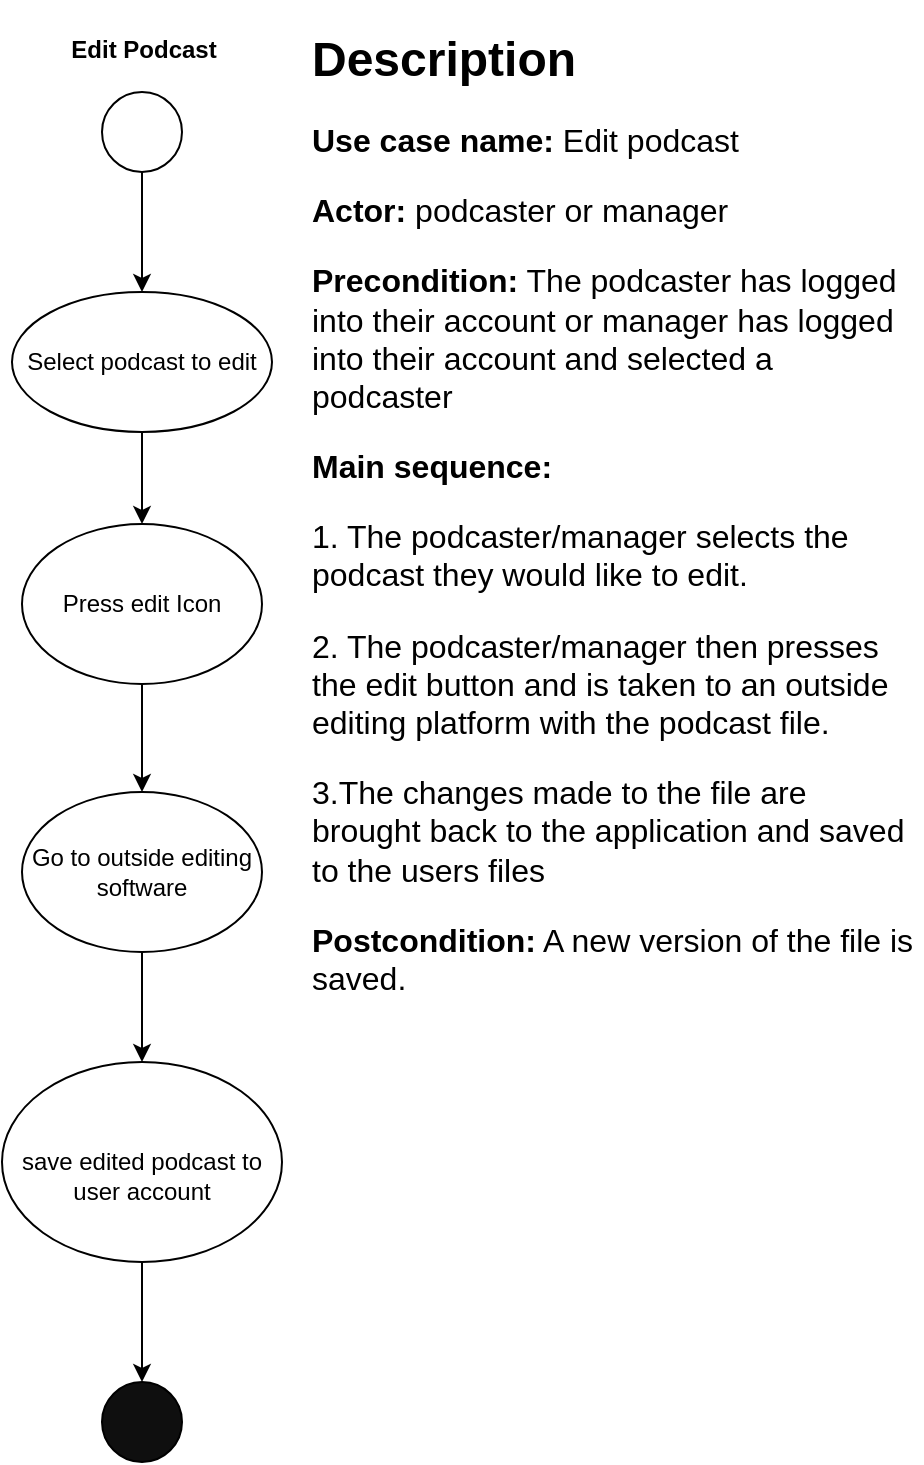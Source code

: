 <mxfile version="21.7.4" type="device">
  <diagram name="Page-1" id="wLwSyoKLnbe2JT4sdMwb">
    <mxGraphModel dx="2035" dy="1130" grid="1" gridSize="10" guides="1" tooltips="1" connect="1" arrows="1" fold="1" page="1" pageScale="1" pageWidth="850" pageHeight="1100" math="0" shadow="0">
      <root>
        <mxCell id="0" />
        <mxCell id="1" parent="0" />
        <mxCell id="oXLlJpICOgz04VFmjEHe-25" style="edgeStyle=orthogonalEdgeStyle;rounded=0;orthogonalLoop=1;jettySize=auto;html=1;exitX=0.5;exitY=1;exitDx=0;exitDy=0;" edge="1" parent="1" source="oXLlJpICOgz04VFmjEHe-26" target="oXLlJpICOgz04VFmjEHe-41">
          <mxGeometry relative="1" as="geometry" />
        </mxCell>
        <mxCell id="oXLlJpICOgz04VFmjEHe-26" value="Select podcast to edit" style="ellipse;whiteSpace=wrap;html=1;" vertex="1" parent="1">
          <mxGeometry x="265" y="280" width="130" height="70" as="geometry" />
        </mxCell>
        <mxCell id="oXLlJpICOgz04VFmjEHe-42" style="edgeStyle=orthogonalEdgeStyle;rounded=0;orthogonalLoop=1;jettySize=auto;html=1;exitX=0.5;exitY=1;exitDx=0;exitDy=0;entryX=0.5;entryY=0;entryDx=0;entryDy=0;" edge="1" parent="1" source="oXLlJpICOgz04VFmjEHe-28" target="oXLlJpICOgz04VFmjEHe-31">
          <mxGeometry relative="1" as="geometry" />
        </mxCell>
        <mxCell id="oXLlJpICOgz04VFmjEHe-28" value="Go to outside editing software" style="ellipse;whiteSpace=wrap;html=1;" vertex="1" parent="1">
          <mxGeometry x="270" y="530" width="120" height="80" as="geometry" />
        </mxCell>
        <mxCell id="oXLlJpICOgz04VFmjEHe-29" value="" style="endArrow=classic;html=1;rounded=0;exitX=0.5;exitY=1;exitDx=0;exitDy=0;entryX=0.5;entryY=0;entryDx=0;entryDy=0;" edge="1" parent="1" target="oXLlJpICOgz04VFmjEHe-26">
          <mxGeometry width="50" height="50" relative="1" as="geometry">
            <mxPoint x="330" y="220" as="sourcePoint" />
            <mxPoint x="460" y="380" as="targetPoint" />
          </mxGeometry>
        </mxCell>
        <mxCell id="oXLlJpICOgz04VFmjEHe-44" style="edgeStyle=orthogonalEdgeStyle;rounded=0;orthogonalLoop=1;jettySize=auto;html=1;exitX=0.5;exitY=1;exitDx=0;exitDy=0;entryX=0.5;entryY=0;entryDx=0;entryDy=0;" edge="1" parent="1" source="oXLlJpICOgz04VFmjEHe-31" target="oXLlJpICOgz04VFmjEHe-39">
          <mxGeometry relative="1" as="geometry" />
        </mxCell>
        <mxCell id="oXLlJpICOgz04VFmjEHe-31" value="&lt;br&gt;save edited podcast to user account" style="ellipse;whiteSpace=wrap;html=1;" vertex="1" parent="1">
          <mxGeometry x="260" y="665" width="140" height="100" as="geometry" />
        </mxCell>
        <mxCell id="oXLlJpICOgz04VFmjEHe-37" value="Edit Podcast" style="text;html=15;strokeColor=none;fillColor=none;align=center;verticalAlign=middle;whiteSpace=wrap;rounded=0;fontStyle=1" vertex="1" parent="1">
          <mxGeometry x="271" y="144" width="120" height="30" as="geometry" />
        </mxCell>
        <mxCell id="oXLlJpICOgz04VFmjEHe-38" value="" style="ellipse;whiteSpace=wrap;html=1;aspect=fixed;" vertex="1" parent="1">
          <mxGeometry x="310" y="180" width="40" height="40" as="geometry" />
        </mxCell>
        <mxCell id="oXLlJpICOgz04VFmjEHe-39" value="" style="ellipse;whiteSpace=wrap;html=1;aspect=fixed;fillColor=#0f0f0f;" vertex="1" parent="1">
          <mxGeometry x="310" y="825" width="40" height="40" as="geometry" />
        </mxCell>
        <mxCell id="oXLlJpICOgz04VFmjEHe-40" style="edgeStyle=orthogonalEdgeStyle;rounded=0;orthogonalLoop=1;jettySize=auto;html=1;exitX=0.5;exitY=1;exitDx=0;exitDy=0;entryX=0.5;entryY=0;entryDx=0;entryDy=0;" edge="1" parent="1" source="oXLlJpICOgz04VFmjEHe-41" target="oXLlJpICOgz04VFmjEHe-28">
          <mxGeometry relative="1" as="geometry" />
        </mxCell>
        <mxCell id="oXLlJpICOgz04VFmjEHe-41" value="Press edit Icon" style="ellipse;whiteSpace=wrap;html=1;" vertex="1" parent="1">
          <mxGeometry x="270" y="396" width="120" height="80" as="geometry" />
        </mxCell>
        <mxCell id="oXLlJpICOgz04VFmjEHe-45" value="&lt;h1&gt;Description&lt;/h1&gt;&lt;p style=&quot;font-size: 16px;&quot;&gt;&lt;b&gt;Use case name: &lt;/b&gt;Edit podcast&lt;/p&gt;&lt;p style=&quot;font-size: 16px;&quot;&gt;&lt;b&gt;Actor:&lt;/b&gt; podcaster or manager&lt;/p&gt;&lt;p style=&quot;font-size: 16px;&quot;&gt;&lt;b&gt;Precondition:&lt;/b&gt; The podcaster has logged into their account or manager has logged into their account and selected a podcaster&lt;/p&gt;&lt;p style=&quot;font-size: 16px;&quot;&gt;&lt;b&gt;Main sequence:&lt;/b&gt;&lt;/p&gt;&lt;p style=&quot;font-size: 16px;&quot;&gt;1. The podcaster/manager selects the podcast they would like to edit.&amp;nbsp;&lt;/p&gt;&lt;p style=&quot;font-size: 16px;&quot;&gt;2. The podcaster/manager then presses the edit button and is taken to an outside editing platform with the podcast file.&amp;nbsp;&lt;/p&gt;&lt;p style=&quot;font-size: 16px;&quot;&gt;3.The changes made to the file are brought back to the application and saved to the users files&lt;/p&gt;&lt;p style=&quot;font-size: 16px;&quot;&gt;&lt;b&gt;Postcondition:&lt;/b&gt; A new version of the file is saved.&lt;/p&gt;" style="text;html=1;strokeColor=none;fillColor=none;spacing=5;spacingTop=-20;whiteSpace=wrap;overflow=hidden;rounded=0;" vertex="1" parent="1">
          <mxGeometry x="410" y="144" width="310" height="526" as="geometry" />
        </mxCell>
      </root>
    </mxGraphModel>
  </diagram>
</mxfile>

